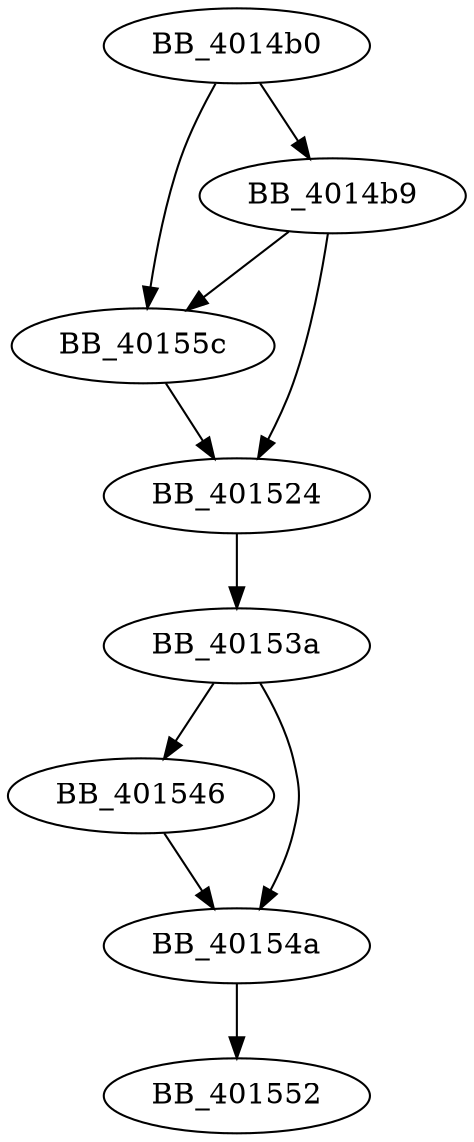 DiGraph sub_4014B0{
BB_4014b0->BB_4014b9
BB_4014b0->BB_40155c
BB_4014b9->BB_401524
BB_4014b9->BB_40155c
BB_401524->BB_40153a
BB_40153a->BB_401546
BB_40153a->BB_40154a
BB_401546->BB_40154a
BB_40154a->BB_401552
BB_40155c->BB_401524
}
